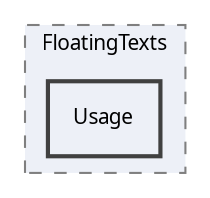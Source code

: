 digraph "Usage"
{
 // LATEX_PDF_SIZE
  edge [fontname="Calibrii",fontsize="10",labelfontname="Calibrii",labelfontsize="10"];
  node [fontname="Calibrii",fontsize="10",shape=record];
  compound=true
  subgraph clusterdir_d1cf652e4035587871c1bffcd41e5038 {
    graph [ bgcolor="#edf0f7", pencolor="grey50", style="filled,dashed,", label="FloatingTexts", fontname="Calibrii", fontsize="10", URL="dir_d1cf652e4035587871c1bffcd41e5038.html"]
  dir_4b5184fb92b44e84fdbe8af7a8172a62 [shape=box, label="Usage", style="filled,bold,", fillcolor="#edf0f7", color="grey25", URL="dir_4b5184fb92b44e84fdbe8af7a8172a62.html"];
  }
}
